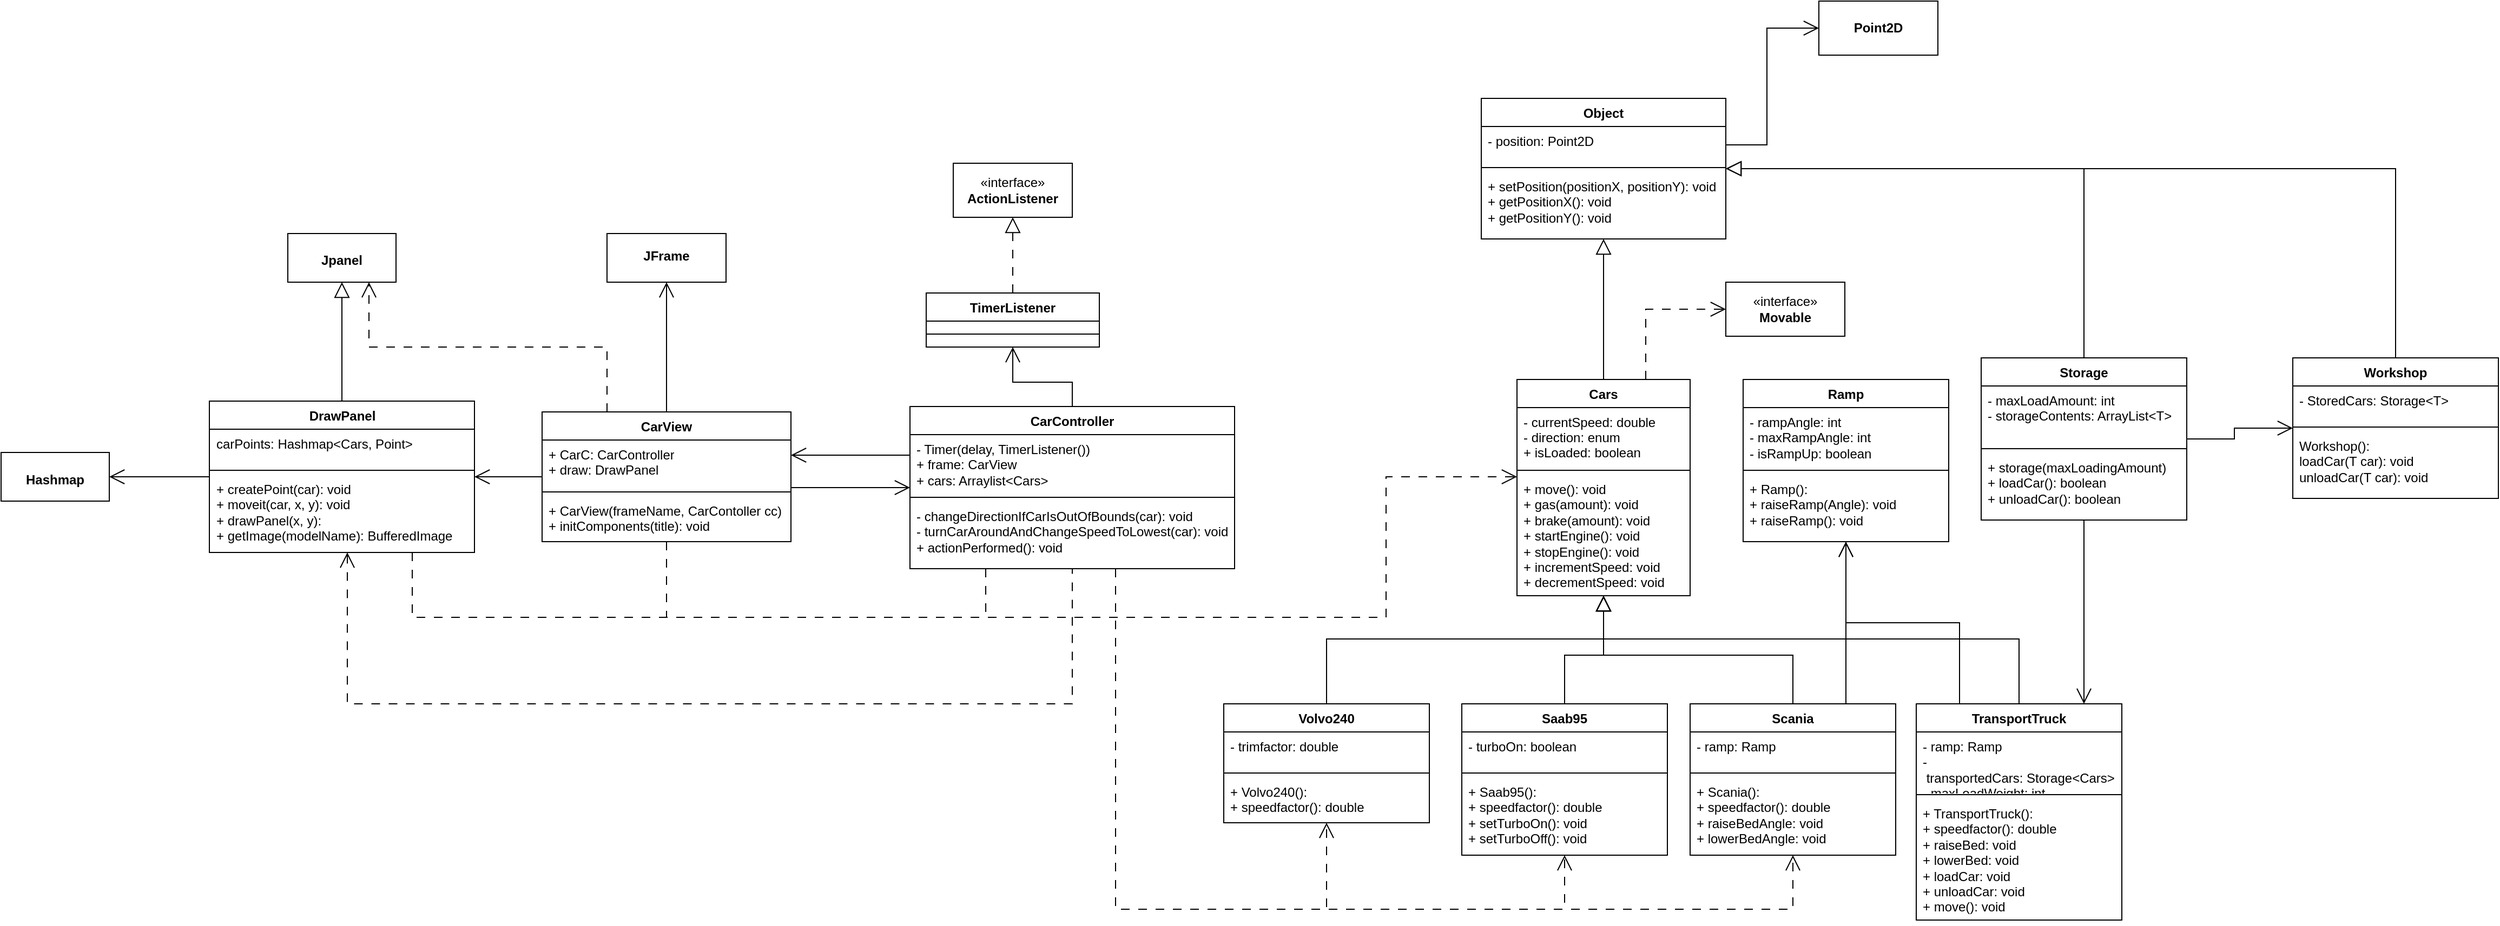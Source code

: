 <mxfile version="20.5.3" type="embed"><diagram name="Sida-1" id="79Vit4rN3zPTbxwFqr4g"><mxGraphModel dx="1635" dy="653" grid="1" gridSize="10" guides="1" tooltips="1" connect="1" arrows="1" fold="1" page="0" pageScale="1" pageWidth="827" pageHeight="1169" math="0" shadow="0"><root><mxCell id="0"/><mxCell id="1" parent="0"/><mxCell id="8SbexDcq0FFK5E7nXvhd-30" style="edgeStyle=orthogonalEdgeStyle;rounded=0;orthogonalLoop=1;jettySize=auto;html=1;endSize=12;endArrow=block;endFill=0;" parent="1" source="8SbexDcq0FFK5E7nXvhd-9" target="8SbexDcq0FFK5E7nXvhd-25" edge="1"><mxGeometry relative="1" as="geometry"><Array as="points"><mxPoint x="1685" y="195"/></Array></mxGeometry></mxCell><mxCell id="ZbwaUMLBzmyROPCRSQ0a-28" style="edgeStyle=orthogonalEdgeStyle;rounded=0;orthogonalLoop=1;jettySize=auto;html=1;endSize=12;endArrow=open;endFill=0;" parent="1" source="8SbexDcq0FFK5E7nXvhd-9" target="ZbwaUMLBzmyROPCRSQ0a-23" edge="1"><mxGeometry relative="1" as="geometry"/></mxCell><mxCell id="ZbwaUMLBzmyROPCRSQ0a-29" style="edgeStyle=orthogonalEdgeStyle;rounded=0;orthogonalLoop=1;jettySize=auto;html=1;endSize=12;endArrow=open;endFill=0;" parent="1" source="8SbexDcq0FFK5E7nXvhd-9" target="ZbwaUMLBzmyROPCRSQ0a-14" edge="1"><mxGeometry relative="1" as="geometry"><Array as="points"><mxPoint x="1685" y="640"/><mxPoint x="1685" y="640"/></Array></mxGeometry></mxCell><mxCell id="8SbexDcq0FFK5E7nXvhd-9" value="Storage" style="swimlane;fontStyle=1;align=center;verticalAlign=top;childLayout=stackLayout;horizontal=1;startSize=26;horizontalStack=0;resizeParent=1;resizeParentMax=0;resizeLast=0;collapsible=1;marginBottom=0;whiteSpace=wrap;html=1;labelBackgroundColor=none;" parent="1" vertex="1"><mxGeometry x="1590" y="370" width="190" height="150" as="geometry"><mxRectangle x="1145" y="437" width="90" height="30" as="alternateBounds"/></mxGeometry></mxCell><mxCell id="8SbexDcq0FFK5E7nXvhd-10" value="- maxLoadAmount: int&lt;br&gt;- storageContents: ArrayList&amp;lt;T&amp;gt;" style="text;align=left;verticalAlign=top;spacingLeft=4;spacingRight=4;overflow=hidden;rotatable=0;points=[[0,0.5],[1,0.5]];portConstraint=eastwest;whiteSpace=wrap;html=1;labelBackgroundColor=none;" parent="8SbexDcq0FFK5E7nXvhd-9" vertex="1"><mxGeometry y="26" width="190" height="54" as="geometry"/></mxCell><mxCell id="8SbexDcq0FFK5E7nXvhd-11" value="" style="line;strokeWidth=1;align=left;verticalAlign=middle;spacingTop=-1;spacingLeft=3;spacingRight=3;rotatable=0;labelPosition=right;points=[];portConstraint=eastwest;labelBackgroundColor=none;" parent="8SbexDcq0FFK5E7nXvhd-9" vertex="1"><mxGeometry y="80" width="190" height="8" as="geometry"/></mxCell><mxCell id="8SbexDcq0FFK5E7nXvhd-12" value="+ storage(maxLoadingAmount)&lt;br&gt;+ loadCar(): boolean&lt;br&gt;+ unloadCar(): boolean" style="text;align=left;verticalAlign=top;spacingLeft=4;spacingRight=4;overflow=hidden;rotatable=0;points=[[0,0.5],[1,0.5]];portConstraint=eastwest;whiteSpace=wrap;html=1;labelBackgroundColor=none;" parent="8SbexDcq0FFK5E7nXvhd-9" vertex="1"><mxGeometry y="88" width="190" height="62" as="geometry"/></mxCell><mxCell id="8SbexDcq0FFK5E7nXvhd-19" value="&lt;b&gt;Point2D&lt;/b&gt;" style="html=1;whiteSpace=wrap;labelBackgroundColor=none;" parent="1" vertex="1"><mxGeometry x="1440" y="40" width="110" height="50" as="geometry"/></mxCell><mxCell id="8SbexDcq0FFK5E7nXvhd-25" value="Object" style="swimlane;fontStyle=1;align=center;verticalAlign=top;childLayout=stackLayout;horizontal=1;startSize=26;horizontalStack=0;resizeParent=1;resizeParentMax=0;resizeLast=0;collapsible=1;marginBottom=0;whiteSpace=wrap;html=1;labelBackgroundColor=none;" parent="1" vertex="1"><mxGeometry x="1128" y="130" width="226" height="130" as="geometry"><mxRectangle x="1145" y="437" width="90" height="30" as="alternateBounds"/></mxGeometry></mxCell><mxCell id="8SbexDcq0FFK5E7nXvhd-26" value="- position: Point2D&amp;nbsp;" style="text;align=left;verticalAlign=top;spacingLeft=4;spacingRight=4;overflow=hidden;rotatable=0;points=[[0,0.5],[1,0.5]];portConstraint=eastwest;whiteSpace=wrap;html=1;labelBackgroundColor=none;" parent="8SbexDcq0FFK5E7nXvhd-25" vertex="1"><mxGeometry y="26" width="226" height="34" as="geometry"/></mxCell><mxCell id="8SbexDcq0FFK5E7nXvhd-27" value="" style="line;strokeWidth=1;align=left;verticalAlign=middle;spacingTop=-1;spacingLeft=3;spacingRight=3;rotatable=0;labelPosition=right;points=[];portConstraint=eastwest;labelBackgroundColor=none;" parent="8SbexDcq0FFK5E7nXvhd-25" vertex="1"><mxGeometry y="60" width="226" height="8" as="geometry"/></mxCell><mxCell id="8SbexDcq0FFK5E7nXvhd-28" value="+ setPosition(positionX, positionY): void&lt;br&gt;+ getPositionX(): void&lt;br&gt;+ getPositionY(): void" style="text;align=left;verticalAlign=top;spacingLeft=4;spacingRight=4;overflow=hidden;rotatable=0;points=[[0,0.5],[1,0.5]];portConstraint=eastwest;whiteSpace=wrap;html=1;labelBackgroundColor=none;" parent="8SbexDcq0FFK5E7nXvhd-25" vertex="1"><mxGeometry y="68" width="226" height="62" as="geometry"/></mxCell><mxCell id="8SbexDcq0FFK5E7nXvhd-29" style="edgeStyle=orthogonalEdgeStyle;rounded=0;orthogonalLoop=1;jettySize=auto;html=1;entryX=0;entryY=0.5;entryDx=0;entryDy=0;endArrow=open;endFill=0;endSize=12;" parent="1" source="8SbexDcq0FFK5E7nXvhd-26" target="8SbexDcq0FFK5E7nXvhd-19" edge="1"><mxGeometry relative="1" as="geometry"/></mxCell><mxCell id="8SbexDcq0FFK5E7nXvhd-31" value="«interface»&lt;br&gt;&lt;b&gt;Movable&lt;/b&gt;" style="html=1;whiteSpace=wrap;labelBackgroundColor=none;" parent="1" vertex="1"><mxGeometry x="1354" y="300" width="110" height="50" as="geometry"/></mxCell><mxCell id="8SbexDcq0FFK5E7nXvhd-36" style="edgeStyle=orthogonalEdgeStyle;rounded=0;orthogonalLoop=1;jettySize=auto;html=1;endSize=12;endArrow=block;endFill=0;" parent="1" source="8SbexDcq0FFK5E7nXvhd-32" target="8SbexDcq0FFK5E7nXvhd-25" edge="1"><mxGeometry relative="1" as="geometry"/></mxCell><mxCell id="8SbexDcq0FFK5E7nXvhd-37" style="edgeStyle=orthogonalEdgeStyle;rounded=0;orthogonalLoop=1;jettySize=auto;html=1;entryX=0;entryY=0.5;entryDx=0;entryDy=0;endSize=12;endArrow=open;endFill=0;dashed=1;dashPattern=8 8;" parent="1" source="8SbexDcq0FFK5E7nXvhd-32" target="8SbexDcq0FFK5E7nXvhd-31" edge="1"><mxGeometry relative="1" as="geometry"><Array as="points"><mxPoint x="1280" y="325"/></Array></mxGeometry></mxCell><mxCell id="8SbexDcq0FFK5E7nXvhd-32" value="Cars" style="swimlane;fontStyle=1;align=center;verticalAlign=top;childLayout=stackLayout;horizontal=1;startSize=26;horizontalStack=0;resizeParent=1;resizeLast=0;collapsible=1;marginBottom=0;rounded=0;shadow=0;strokeWidth=1;labelBackgroundColor=none;" parent="1" vertex="1"><mxGeometry x="1161" y="390" width="160" height="200" as="geometry"><mxRectangle x="230" y="140" width="160" height="26" as="alternateBounds"/></mxGeometry></mxCell><mxCell id="8SbexDcq0FFK5E7nXvhd-33" value="- currentSpeed: double&#10;- direction: enum&#10;+ isLoaded: boolean" style="text;align=left;verticalAlign=top;spacingLeft=4;spacingRight=4;overflow=hidden;rotatable=0;points=[[0,0.5],[1,0.5]];portConstraint=eastwest;labelBackgroundColor=none;" parent="8SbexDcq0FFK5E7nXvhd-32" vertex="1"><mxGeometry y="26" width="160" height="54" as="geometry"/></mxCell><mxCell id="8SbexDcq0FFK5E7nXvhd-34" value="" style="line;html=1;strokeWidth=1;align=left;verticalAlign=middle;spacingTop=-1;spacingLeft=3;spacingRight=3;rotatable=0;labelPosition=right;points=[];portConstraint=eastwest;labelBackgroundColor=none;" parent="8SbexDcq0FFK5E7nXvhd-32" vertex="1"><mxGeometry y="80" width="160" height="8" as="geometry"/></mxCell><mxCell id="8SbexDcq0FFK5E7nXvhd-35" value="+ move(): void&#10;+ gas(amount): void&#10;+ brake(amount): void&#10;+ startEngine(): void&#10;+ stopEngine(): void&#10;+ incrementSpeed: void&#10;+ decrementSpeed: void" style="text;align=left;verticalAlign=top;spacingLeft=4;spacingRight=4;overflow=hidden;rotatable=0;points=[[0,0.5],[1,0.5]];portConstraint=eastwest;labelBackgroundColor=none;spacing=2;fontSize=12;whiteSpace=wrap;" parent="8SbexDcq0FFK5E7nXvhd-32" vertex="1"><mxGeometry y="88" width="160" height="112" as="geometry"/></mxCell><mxCell id="ZbwaUMLBzmyROPCRSQ0a-18" style="edgeStyle=orthogonalEdgeStyle;rounded=0;orthogonalLoop=1;jettySize=auto;html=1;endSize=12;endArrow=block;endFill=0;" parent="1" source="ZbwaUMLBzmyROPCRSQ0a-1" target="8SbexDcq0FFK5E7nXvhd-32" edge="1"><mxGeometry relative="1" as="geometry"><Array as="points"><mxPoint x="985" y="630"/><mxPoint x="1241" y="630"/></Array></mxGeometry></mxCell><mxCell id="ZbwaUMLBzmyROPCRSQ0a-1" value="Volvo240" style="swimlane;fontStyle=1;align=center;verticalAlign=top;childLayout=stackLayout;horizontal=1;startSize=26;horizontalStack=0;resizeParent=1;resizeParentMax=0;resizeLast=0;collapsible=1;marginBottom=0;whiteSpace=wrap;html=1;labelBackgroundColor=none;" parent="1" vertex="1"><mxGeometry x="890" y="690" width="190" height="110" as="geometry"><mxRectangle x="1145" y="437" width="90" height="30" as="alternateBounds"/></mxGeometry></mxCell><mxCell id="ZbwaUMLBzmyROPCRSQ0a-2" value="- trimfactor: double" style="text;align=left;verticalAlign=top;spacingLeft=4;spacingRight=4;overflow=hidden;rotatable=0;points=[[0,0.5],[1,0.5]];portConstraint=eastwest;whiteSpace=wrap;html=1;labelBackgroundColor=none;" parent="ZbwaUMLBzmyROPCRSQ0a-1" vertex="1"><mxGeometry y="26" width="190" height="34" as="geometry"/></mxCell><mxCell id="ZbwaUMLBzmyROPCRSQ0a-3" value="" style="line;strokeWidth=1;align=left;verticalAlign=middle;spacingTop=-1;spacingLeft=3;spacingRight=3;rotatable=0;labelPosition=right;points=[];portConstraint=eastwest;labelBackgroundColor=none;" parent="ZbwaUMLBzmyROPCRSQ0a-1" vertex="1"><mxGeometry y="60" width="190" height="8" as="geometry"/></mxCell><mxCell id="ZbwaUMLBzmyROPCRSQ0a-4" value="+ Volvo240():&amp;nbsp;&lt;br&gt;+ speedfactor(): double" style="text;align=left;verticalAlign=top;spacingLeft=4;spacingRight=4;overflow=hidden;rotatable=0;points=[[0,0.5],[1,0.5]];portConstraint=eastwest;whiteSpace=wrap;html=1;labelBackgroundColor=none;" parent="ZbwaUMLBzmyROPCRSQ0a-1" vertex="1"><mxGeometry y="68" width="190" height="42" as="geometry"/></mxCell><mxCell id="ZbwaUMLBzmyROPCRSQ0a-19" style="edgeStyle=orthogonalEdgeStyle;rounded=0;orthogonalLoop=1;jettySize=auto;html=1;endSize=12;endArrow=block;endFill=0;" parent="1" source="ZbwaUMLBzmyROPCRSQ0a-5" target="8SbexDcq0FFK5E7nXvhd-32" edge="1"><mxGeometry relative="1" as="geometry"/></mxCell><mxCell id="ZbwaUMLBzmyROPCRSQ0a-5" value="Saab95" style="swimlane;fontStyle=1;align=center;verticalAlign=top;childLayout=stackLayout;horizontal=1;startSize=26;horizontalStack=0;resizeParent=1;resizeParentMax=0;resizeLast=0;collapsible=1;marginBottom=0;whiteSpace=wrap;html=1;labelBackgroundColor=none;" parent="1" vertex="1"><mxGeometry x="1110" y="690" width="190" height="140" as="geometry"><mxRectangle x="1145" y="437" width="90" height="30" as="alternateBounds"/></mxGeometry></mxCell><mxCell id="ZbwaUMLBzmyROPCRSQ0a-6" value="- turboOn: boolean" style="text;align=left;verticalAlign=top;spacingLeft=4;spacingRight=4;overflow=hidden;rotatable=0;points=[[0,0.5],[1,0.5]];portConstraint=eastwest;whiteSpace=wrap;html=1;labelBackgroundColor=none;" parent="ZbwaUMLBzmyROPCRSQ0a-5" vertex="1"><mxGeometry y="26" width="190" height="34" as="geometry"/></mxCell><mxCell id="ZbwaUMLBzmyROPCRSQ0a-7" value="" style="line;strokeWidth=1;align=left;verticalAlign=middle;spacingTop=-1;spacingLeft=3;spacingRight=3;rotatable=0;labelPosition=right;points=[];portConstraint=eastwest;labelBackgroundColor=none;" parent="ZbwaUMLBzmyROPCRSQ0a-5" vertex="1"><mxGeometry y="60" width="190" height="8" as="geometry"/></mxCell><mxCell id="ZbwaUMLBzmyROPCRSQ0a-8" value="+ Saab95():&amp;nbsp;&lt;br&gt;+ speedfactor(): double&lt;br&gt;+ setTurboOn(): void&lt;br&gt;+ setTurboOff(): void" style="text;align=left;verticalAlign=top;spacingLeft=4;spacingRight=4;overflow=hidden;rotatable=0;points=[[0,0.5],[1,0.5]];portConstraint=eastwest;whiteSpace=wrap;html=1;labelBackgroundColor=none;" parent="ZbwaUMLBzmyROPCRSQ0a-5" vertex="1"><mxGeometry y="68" width="190" height="72" as="geometry"/></mxCell><mxCell id="ZbwaUMLBzmyROPCRSQ0a-20" style="edgeStyle=orthogonalEdgeStyle;rounded=0;orthogonalLoop=1;jettySize=auto;html=1;endSize=12;endArrow=block;endFill=0;" parent="1" source="ZbwaUMLBzmyROPCRSQ0a-10" target="8SbexDcq0FFK5E7nXvhd-32" edge="1"><mxGeometry relative="1" as="geometry"/></mxCell><mxCell id="ZbwaUMLBzmyROPCRSQ0a-34" style="edgeStyle=orthogonalEdgeStyle;rounded=0;orthogonalLoop=1;jettySize=auto;html=1;endSize=12;endArrow=open;endFill=0;" parent="1" source="ZbwaUMLBzmyROPCRSQ0a-10" target="ZbwaUMLBzmyROPCRSQ0a-30" edge="1"><mxGeometry relative="1" as="geometry"><Array as="points"><mxPoint x="1465" y="670"/><mxPoint x="1465" y="670"/></Array></mxGeometry></mxCell><mxCell id="ZbwaUMLBzmyROPCRSQ0a-10" value="Scania" style="swimlane;fontStyle=1;align=center;verticalAlign=top;childLayout=stackLayout;horizontal=1;startSize=26;horizontalStack=0;resizeParent=1;resizeParentMax=0;resizeLast=0;collapsible=1;marginBottom=0;whiteSpace=wrap;html=1;labelBackgroundColor=none;" parent="1" vertex="1"><mxGeometry x="1321" y="690" width="190" height="140" as="geometry"><mxRectangle x="1145" y="437" width="90" height="30" as="alternateBounds"/></mxGeometry></mxCell><mxCell id="ZbwaUMLBzmyROPCRSQ0a-11" value="- ramp: Ramp" style="text;align=left;verticalAlign=top;spacingLeft=4;spacingRight=4;overflow=hidden;rotatable=0;points=[[0,0.5],[1,0.5]];portConstraint=eastwest;whiteSpace=wrap;html=1;labelBackgroundColor=none;" parent="ZbwaUMLBzmyROPCRSQ0a-10" vertex="1"><mxGeometry y="26" width="190" height="34" as="geometry"/></mxCell><mxCell id="ZbwaUMLBzmyROPCRSQ0a-12" value="" style="line;strokeWidth=1;align=left;verticalAlign=middle;spacingTop=-1;spacingLeft=3;spacingRight=3;rotatable=0;labelPosition=right;points=[];portConstraint=eastwest;labelBackgroundColor=none;" parent="ZbwaUMLBzmyROPCRSQ0a-10" vertex="1"><mxGeometry y="60" width="190" height="8" as="geometry"/></mxCell><mxCell id="ZbwaUMLBzmyROPCRSQ0a-13" value="+ Scania():&amp;nbsp;&lt;br&gt;+ speedfactor(): double&lt;br&gt;+ raiseBedAngle: void&lt;br&gt;+ lowerBedAngle: void" style="text;align=left;verticalAlign=top;spacingLeft=4;spacingRight=4;overflow=hidden;rotatable=0;points=[[0,0.5],[1,0.5]];portConstraint=eastwest;whiteSpace=wrap;html=1;labelBackgroundColor=none;" parent="ZbwaUMLBzmyROPCRSQ0a-10" vertex="1"><mxGeometry y="68" width="190" height="72" as="geometry"/></mxCell><mxCell id="ZbwaUMLBzmyROPCRSQ0a-21" style="edgeStyle=orthogonalEdgeStyle;rounded=0;orthogonalLoop=1;jettySize=auto;html=1;endSize=12;endArrow=block;endFill=0;" parent="1" source="ZbwaUMLBzmyROPCRSQ0a-14" target="8SbexDcq0FFK5E7nXvhd-32" edge="1"><mxGeometry relative="1" as="geometry"><Array as="points"><mxPoint x="1625" y="630"/><mxPoint x="1241" y="630"/></Array></mxGeometry></mxCell><mxCell id="ZbwaUMLBzmyROPCRSQ0a-35" style="edgeStyle=orthogonalEdgeStyle;rounded=0;orthogonalLoop=1;jettySize=auto;html=1;endSize=12;endArrow=open;endFill=0;" parent="1" source="ZbwaUMLBzmyROPCRSQ0a-14" target="ZbwaUMLBzmyROPCRSQ0a-30" edge="1"><mxGeometry relative="1" as="geometry"><Array as="points"><mxPoint x="1570" y="615"/><mxPoint x="1465" y="615"/></Array></mxGeometry></mxCell><mxCell id="ZbwaUMLBzmyROPCRSQ0a-14" value="TransportTruck" style="swimlane;fontStyle=1;align=center;verticalAlign=top;childLayout=stackLayout;horizontal=1;startSize=26;horizontalStack=0;resizeParent=1;resizeParentMax=0;resizeLast=0;collapsible=1;marginBottom=0;whiteSpace=wrap;html=1;labelBackgroundColor=none;" parent="1" vertex="1"><mxGeometry x="1530" y="690" width="190" height="200" as="geometry"><mxRectangle x="1145" y="437" width="90" height="30" as="alternateBounds"/></mxGeometry></mxCell><mxCell id="ZbwaUMLBzmyROPCRSQ0a-15" value="- ramp: Ramp&lt;br&gt;-&amp;nbsp;transportedCars:&amp;nbsp;Storage&amp;lt;Cars&amp;gt;&lt;br&gt;-&amp;nbsp;maxLoadWeight: int" style="text;align=left;verticalAlign=top;spacingLeft=4;spacingRight=4;overflow=hidden;rotatable=0;points=[[0,0.5],[1,0.5]];portConstraint=eastwest;whiteSpace=wrap;html=1;labelBackgroundColor=none;" parent="ZbwaUMLBzmyROPCRSQ0a-14" vertex="1"><mxGeometry y="26" width="190" height="54" as="geometry"/></mxCell><mxCell id="ZbwaUMLBzmyROPCRSQ0a-16" value="" style="line;strokeWidth=1;align=left;verticalAlign=middle;spacingTop=-1;spacingLeft=3;spacingRight=3;rotatable=0;labelPosition=right;points=[];portConstraint=eastwest;labelBackgroundColor=none;" parent="ZbwaUMLBzmyROPCRSQ0a-14" vertex="1"><mxGeometry y="80" width="190" height="8" as="geometry"/></mxCell><mxCell id="ZbwaUMLBzmyROPCRSQ0a-17" value="+ TransportTruck():&amp;nbsp;&lt;br&gt;+ speedfactor(): double&lt;br&gt;+ raiseBed: void&lt;br&gt;+ lowerBed: void&lt;br&gt;+ loadCar: void&lt;br&gt;+ unloadCar: void&lt;br&gt;+ move(): void" style="text;align=left;verticalAlign=top;spacingLeft=4;spacingRight=4;overflow=hidden;rotatable=0;points=[[0,0.5],[1,0.5]];portConstraint=eastwest;whiteSpace=wrap;html=1;labelBackgroundColor=none;" parent="ZbwaUMLBzmyROPCRSQ0a-14" vertex="1"><mxGeometry y="88" width="190" height="112" as="geometry"/></mxCell><mxCell id="ZbwaUMLBzmyROPCRSQ0a-27" style="edgeStyle=orthogonalEdgeStyle;rounded=0;orthogonalLoop=1;jettySize=auto;html=1;endSize=12;endArrow=block;endFill=0;" parent="1" source="ZbwaUMLBzmyROPCRSQ0a-23" target="8SbexDcq0FFK5E7nXvhd-25" edge="1"><mxGeometry relative="1" as="geometry"><Array as="points"><mxPoint x="1973" y="195"/></Array></mxGeometry></mxCell><mxCell id="ZbwaUMLBzmyROPCRSQ0a-23" value="Workshop" style="swimlane;fontStyle=1;align=center;verticalAlign=top;childLayout=stackLayout;horizontal=1;startSize=26;horizontalStack=0;resizeParent=1;resizeParentMax=0;resizeLast=0;collapsible=1;marginBottom=0;whiteSpace=wrap;html=1;labelBackgroundColor=none;" parent="1" vertex="1"><mxGeometry x="1878" y="370" width="190" height="130" as="geometry"><mxRectangle x="1145" y="437" width="90" height="30" as="alternateBounds"/></mxGeometry></mxCell><mxCell id="ZbwaUMLBzmyROPCRSQ0a-24" value="-&amp;nbsp;StoredCars: Storage&amp;lt;T&amp;gt;" style="text;align=left;verticalAlign=top;spacingLeft=4;spacingRight=4;overflow=hidden;rotatable=0;points=[[0,0.5],[1,0.5]];portConstraint=eastwest;whiteSpace=wrap;html=1;labelBackgroundColor=none;" parent="ZbwaUMLBzmyROPCRSQ0a-23" vertex="1"><mxGeometry y="26" width="190" height="34" as="geometry"/></mxCell><mxCell id="ZbwaUMLBzmyROPCRSQ0a-25" value="" style="line;strokeWidth=1;align=left;verticalAlign=middle;spacingTop=-1;spacingLeft=3;spacingRight=3;rotatable=0;labelPosition=right;points=[];portConstraint=eastwest;labelBackgroundColor=none;" parent="ZbwaUMLBzmyROPCRSQ0a-23" vertex="1"><mxGeometry y="60" width="190" height="8" as="geometry"/></mxCell><mxCell id="ZbwaUMLBzmyROPCRSQ0a-26" value="Workshop():&lt;br&gt;loadCar(T car): void&lt;br&gt;unloadCar(T car): void" style="text;align=left;verticalAlign=top;spacingLeft=4;spacingRight=4;overflow=hidden;rotatable=0;points=[[0,0.5],[1,0.5]];portConstraint=eastwest;whiteSpace=wrap;html=1;labelBackgroundColor=none;" parent="ZbwaUMLBzmyROPCRSQ0a-23" vertex="1"><mxGeometry y="68" width="190" height="62" as="geometry"/></mxCell><mxCell id="ZbwaUMLBzmyROPCRSQ0a-30" value="Ramp" style="swimlane;fontStyle=1;align=center;verticalAlign=top;childLayout=stackLayout;horizontal=1;startSize=26;horizontalStack=0;resizeParent=1;resizeParentMax=0;resizeLast=0;collapsible=1;marginBottom=0;whiteSpace=wrap;html=1;labelBackgroundColor=none;" parent="1" vertex="1"><mxGeometry x="1370" y="390" width="190" height="150" as="geometry"><mxRectangle x="1145" y="437" width="90" height="30" as="alternateBounds"/></mxGeometry></mxCell><mxCell id="ZbwaUMLBzmyROPCRSQ0a-31" value="- rampAngle: int&lt;br&gt;- maxRampAngle: int&lt;br&gt;- isRampUp: boolean" style="text;align=left;verticalAlign=top;spacingLeft=4;spacingRight=4;overflow=hidden;rotatable=0;points=[[0,0.5],[1,0.5]];portConstraint=eastwest;whiteSpace=wrap;html=1;labelBackgroundColor=none;" parent="ZbwaUMLBzmyROPCRSQ0a-30" vertex="1"><mxGeometry y="26" width="190" height="54" as="geometry"/></mxCell><mxCell id="ZbwaUMLBzmyROPCRSQ0a-32" value="" style="line;strokeWidth=1;align=left;verticalAlign=middle;spacingTop=-1;spacingLeft=3;spacingRight=3;rotatable=0;labelPosition=right;points=[];portConstraint=eastwest;labelBackgroundColor=none;" parent="ZbwaUMLBzmyROPCRSQ0a-30" vertex="1"><mxGeometry y="80" width="190" height="8" as="geometry"/></mxCell><mxCell id="ZbwaUMLBzmyROPCRSQ0a-33" value="+ Ramp():&lt;br&gt;+ raiseRamp(Angle): void&lt;br&gt;+ raiseRamp(): void" style="text;align=left;verticalAlign=top;spacingLeft=4;spacingRight=4;overflow=hidden;rotatable=0;points=[[0,0.5],[1,0.5]];portConstraint=eastwest;whiteSpace=wrap;html=1;labelBackgroundColor=none;" parent="ZbwaUMLBzmyROPCRSQ0a-30" vertex="1"><mxGeometry y="88" width="190" height="62" as="geometry"/></mxCell><mxCell id="ZbwaUMLBzmyROPCRSQ0a-36" value="&lt;div align=&quot;center&quot;&gt;&lt;b&gt;&lt;br&gt;&lt;/b&gt;&lt;/div&gt;&lt;b&gt;JFrame&lt;/b&gt;" style="verticalAlign=top;align=center;overflow=fill;fontSize=12;fontFamily=Helvetica;html=1;whiteSpace=wrap;labelBackgroundColor=none;" parent="1" vertex="1"><mxGeometry x="320" y="255" width="110" height="45" as="geometry"/></mxCell><mxCell id="ZbwaUMLBzmyROPCRSQ0a-37" value="&lt;p style=&quot;margin:0px;margin-top:4px;text-align:center;&quot;&gt;&lt;br&gt;&lt;b&gt;Jpanel&lt;/b&gt;&lt;/p&gt;" style="verticalAlign=top;align=left;overflow=fill;fontSize=12;fontFamily=Helvetica;html=1;whiteSpace=wrap;labelBackgroundColor=none;" parent="1" vertex="1"><mxGeometry x="25" y="255" width="100" height="45" as="geometry"/></mxCell><mxCell id="ZbwaUMLBzmyROPCRSQ0a-38" value="&lt;div&gt;«interface»&lt;/div&gt;&lt;div&gt;&lt;b&gt;ActionListener&lt;/b&gt;&lt;/div&gt;" style="html=1;whiteSpace=wrap;labelBackgroundColor=none;" parent="1" vertex="1"><mxGeometry x="640" y="190" width="110" height="50" as="geometry"/></mxCell><mxCell id="ZbwaUMLBzmyROPCRSQ0a-42" style="edgeStyle=orthogonalEdgeStyle;rounded=0;orthogonalLoop=1;jettySize=auto;html=1;endSize=12;endArrow=block;endFill=0;dashed=1;dashPattern=8 8;" parent="1" source="ZbwaUMLBzmyROPCRSQ0a-39" target="ZbwaUMLBzmyROPCRSQ0a-38" edge="1"><mxGeometry relative="1" as="geometry"/></mxCell><mxCell id="ZbwaUMLBzmyROPCRSQ0a-39" value="TimerListener" style="swimlane;fontStyle=1;align=center;verticalAlign=top;childLayout=stackLayout;horizontal=1;startSize=26;horizontalStack=0;resizeParent=1;resizeParentMax=0;resizeLast=0;collapsible=1;marginBottom=0;whiteSpace=wrap;html=1;labelBackgroundColor=none;" parent="1" vertex="1"><mxGeometry x="615" y="310" width="160" height="50" as="geometry"/></mxCell><mxCell id="ZbwaUMLBzmyROPCRSQ0a-40" value="" style="line;strokeWidth=1;align=left;verticalAlign=middle;spacingTop=-1;spacingLeft=3;spacingRight=3;rotatable=0;labelPosition=right;points=[];portConstraint=eastwest;labelBackgroundColor=none;" parent="ZbwaUMLBzmyROPCRSQ0a-39" vertex="1"><mxGeometry y="26" width="160" height="24" as="geometry"/></mxCell><mxCell id="ZbwaUMLBzmyROPCRSQ0a-41" value="+ method(type): type" style="text;strokeColor=none;fillColor=none;align=left;verticalAlign=top;spacingLeft=4;spacingRight=4;overflow=hidden;rotatable=0;points=[[0,0.5],[1,0.5]];portConstraint=eastwest;whiteSpace=wrap;html=1;fontColor=#393C56;labelBackgroundColor=none;" parent="ZbwaUMLBzmyROPCRSQ0a-39" vertex="1"><mxGeometry y="50" width="160" as="geometry"/></mxCell><mxCell id="ZbwaUMLBzmyROPCRSQ0a-59" style="edgeStyle=orthogonalEdgeStyle;rounded=0;orthogonalLoop=1;jettySize=auto;html=1;endSize=12;endArrow=open;endFill=0;" parent="1" source="ZbwaUMLBzmyROPCRSQ0a-47" target="ZbwaUMLBzmyROPCRSQ0a-39" edge="1"><mxGeometry relative="1" as="geometry"/></mxCell><mxCell id="ZbwaUMLBzmyROPCRSQ0a-62" style="edgeStyle=orthogonalEdgeStyle;rounded=0;orthogonalLoop=1;jettySize=auto;html=1;endSize=12;endArrow=open;endFill=0;" parent="1" source="ZbwaUMLBzmyROPCRSQ0a-47" target="ZbwaUMLBzmyROPCRSQ0a-51" edge="1"><mxGeometry relative="1" as="geometry"><Array as="points"><mxPoint x="550" y="460"/><mxPoint x="550" y="460"/></Array></mxGeometry></mxCell><mxCell id="ZbwaUMLBzmyROPCRSQ0a-68" style="edgeStyle=orthogonalEdgeStyle;rounded=0;orthogonalLoop=1;jettySize=auto;html=1;endSize=12;endArrow=open;endFill=0;dashed=1;dashPattern=8 8;" parent="1" source="ZbwaUMLBzmyROPCRSQ0a-47" target="ZbwaUMLBzmyROPCRSQ0a-1" edge="1"><mxGeometry relative="1" as="geometry"><Array as="points"><mxPoint x="790" y="880"/><mxPoint x="985" y="880"/></Array></mxGeometry></mxCell><mxCell id="ZbwaUMLBzmyROPCRSQ0a-69" style="edgeStyle=orthogonalEdgeStyle;rounded=0;orthogonalLoop=1;jettySize=auto;html=1;endSize=12;endArrow=open;endFill=0;dashed=1;dashPattern=8 8;" parent="1" source="ZbwaUMLBzmyROPCRSQ0a-47" target="ZbwaUMLBzmyROPCRSQ0a-5" edge="1"><mxGeometry relative="1" as="geometry"><Array as="points"><mxPoint x="790" y="880"/><mxPoint x="1205" y="880"/></Array></mxGeometry></mxCell><mxCell id="ZbwaUMLBzmyROPCRSQ0a-70" style="edgeStyle=orthogonalEdgeStyle;rounded=0;orthogonalLoop=1;jettySize=auto;html=1;endSize=12;endArrow=open;endFill=0;dashed=1;dashPattern=8 8;" parent="1" source="ZbwaUMLBzmyROPCRSQ0a-47" target="ZbwaUMLBzmyROPCRSQ0a-10" edge="1"><mxGeometry relative="1" as="geometry"><Array as="points"><mxPoint x="790" y="880"/><mxPoint x="1416" y="880"/></Array></mxGeometry></mxCell><mxCell id="ZbwaUMLBzmyROPCRSQ0a-72" style="edgeStyle=orthogonalEdgeStyle;rounded=0;orthogonalLoop=1;jettySize=auto;html=1;dashed=1;dashPattern=8 8;endArrow=none;endFill=0;" parent="1" source="ZbwaUMLBzmyROPCRSQ0a-47" edge="1"><mxGeometry relative="1" as="geometry"><mxPoint x="670.048" y="610" as="targetPoint"/><Array as="points"><mxPoint x="670" y="580"/><mxPoint x="670" y="580"/></Array></mxGeometry></mxCell><mxCell id="ZbwaUMLBzmyROPCRSQ0a-47" value="CarController" style="swimlane;fontStyle=1;align=center;verticalAlign=top;childLayout=stackLayout;horizontal=1;startSize=26;horizontalStack=0;resizeParent=1;resizeParentMax=0;resizeLast=0;collapsible=1;marginBottom=0;whiteSpace=wrap;html=1;labelBackgroundColor=none;" parent="1" vertex="1"><mxGeometry x="600" y="415" width="300" height="150" as="geometry"><mxRectangle x="1145" y="437" width="90" height="30" as="alternateBounds"/></mxGeometry></mxCell><mxCell id="ZbwaUMLBzmyROPCRSQ0a-48" value="- Timer(delay, TimerListener())&lt;br&gt;+ frame: CarView&lt;br&gt;+ cars: Arraylist&amp;lt;Cars&amp;gt;" style="text;align=left;verticalAlign=top;spacingLeft=4;spacingRight=4;overflow=hidden;rotatable=0;points=[[0,0.5],[1,0.5]];portConstraint=eastwest;whiteSpace=wrap;html=1;labelBackgroundColor=none;" parent="ZbwaUMLBzmyROPCRSQ0a-47" vertex="1"><mxGeometry y="26" width="300" height="54" as="geometry"/></mxCell><mxCell id="ZbwaUMLBzmyROPCRSQ0a-49" value="" style="line;strokeWidth=1;align=left;verticalAlign=middle;spacingTop=-1;spacingLeft=3;spacingRight=3;rotatable=0;labelPosition=right;points=[];portConstraint=eastwest;labelBackgroundColor=none;" parent="ZbwaUMLBzmyROPCRSQ0a-47" vertex="1"><mxGeometry y="80" width="300" height="8" as="geometry"/></mxCell><mxCell id="ZbwaUMLBzmyROPCRSQ0a-50" value="- changeDirectionIfCarIsOutOfBounds(car): void&lt;br&gt;-&amp;nbsp;turnCarAroundAndChangeSpeedToLowest(car): void&lt;br&gt;+ actionPerformed(): void" style="text;align=left;verticalAlign=top;spacingLeft=4;spacingRight=4;overflow=hidden;rotatable=0;points=[[0,0.5],[1,0.5]];portConstraint=eastwest;whiteSpace=wrap;html=1;labelBackgroundColor=none;" parent="ZbwaUMLBzmyROPCRSQ0a-47" vertex="1"><mxGeometry y="88" width="300" height="62" as="geometry"/></mxCell><mxCell id="ZbwaUMLBzmyROPCRSQ0a-61" style="edgeStyle=orthogonalEdgeStyle;rounded=0;orthogonalLoop=1;jettySize=auto;html=1;endSize=12;endArrow=open;endFill=0;" parent="1" source="ZbwaUMLBzmyROPCRSQ0a-51" target="ZbwaUMLBzmyROPCRSQ0a-47" edge="1"><mxGeometry relative="1" as="geometry"><Array as="points"><mxPoint x="510" y="490"/><mxPoint x="510" y="490"/></Array></mxGeometry></mxCell><mxCell id="ZbwaUMLBzmyROPCRSQ0a-63" style="edgeStyle=orthogonalEdgeStyle;rounded=0;orthogonalLoop=1;jettySize=auto;html=1;endSize=12;endArrow=open;endFill=0;" parent="1" source="ZbwaUMLBzmyROPCRSQ0a-51" target="ZbwaUMLBzmyROPCRSQ0a-55" edge="1"><mxGeometry relative="1" as="geometry"><Array as="points"><mxPoint x="310" y="495"/><mxPoint x="310" y="495"/></Array></mxGeometry></mxCell><mxCell id="ZbwaUMLBzmyROPCRSQ0a-64" style="edgeStyle=orthogonalEdgeStyle;rounded=0;orthogonalLoop=1;jettySize=auto;html=1;endSize=12;endArrow=open;endFill=0;" parent="1" source="ZbwaUMLBzmyROPCRSQ0a-51" target="ZbwaUMLBzmyROPCRSQ0a-36" edge="1"><mxGeometry relative="1" as="geometry"/></mxCell><mxCell id="ZbwaUMLBzmyROPCRSQ0a-66" style="edgeStyle=orthogonalEdgeStyle;rounded=0;orthogonalLoop=1;jettySize=auto;html=1;entryX=0.75;entryY=1;entryDx=0;entryDy=0;endSize=12;endArrow=open;endFill=0;dashed=1;dashPattern=8 8;" parent="1" source="ZbwaUMLBzmyROPCRSQ0a-51" target="ZbwaUMLBzmyROPCRSQ0a-37" edge="1"><mxGeometry relative="1" as="geometry"><Array as="points"><mxPoint x="320" y="360"/><mxPoint x="100" y="360"/></Array></mxGeometry></mxCell><mxCell id="ZbwaUMLBzmyROPCRSQ0a-73" style="edgeStyle=orthogonalEdgeStyle;rounded=0;orthogonalLoop=1;jettySize=auto;html=1;endArrow=none;endFill=0;dashed=1;dashPattern=8 8;" parent="1" source="ZbwaUMLBzmyROPCRSQ0a-51" edge="1"><mxGeometry relative="1" as="geometry"><mxPoint x="375" y="610" as="targetPoint"/></mxGeometry></mxCell><mxCell id="ZbwaUMLBzmyROPCRSQ0a-51" value="CarView" style="swimlane;fontStyle=1;align=center;verticalAlign=top;childLayout=stackLayout;horizontal=1;startSize=26;horizontalStack=0;resizeParent=1;resizeParentMax=0;resizeLast=0;collapsible=1;marginBottom=0;whiteSpace=wrap;html=1;labelBackgroundColor=none;" parent="1" vertex="1"><mxGeometry x="260" y="420" width="230" height="120" as="geometry"><mxRectangle x="1145" y="437" width="90" height="30" as="alternateBounds"/></mxGeometry></mxCell><mxCell id="ZbwaUMLBzmyROPCRSQ0a-52" value="+ CarC: CarController&lt;br&gt;+ draw: DrawPanel" style="text;align=left;verticalAlign=top;spacingLeft=4;spacingRight=4;overflow=hidden;rotatable=0;points=[[0,0.5],[1,0.5]];portConstraint=eastwest;whiteSpace=wrap;html=1;labelBackgroundColor=none;" parent="ZbwaUMLBzmyROPCRSQ0a-51" vertex="1"><mxGeometry y="26" width="230" height="44" as="geometry"/></mxCell><mxCell id="ZbwaUMLBzmyROPCRSQ0a-53" value="" style="line;strokeWidth=1;align=left;verticalAlign=middle;spacingTop=-1;spacingLeft=3;spacingRight=3;rotatable=0;labelPosition=right;points=[];portConstraint=eastwest;labelBackgroundColor=none;" parent="ZbwaUMLBzmyROPCRSQ0a-51" vertex="1"><mxGeometry y="70" width="230" height="8" as="geometry"/></mxCell><mxCell id="ZbwaUMLBzmyROPCRSQ0a-54" value="+ CarView(frameName, CarContoller cc)&lt;br&gt;+ initComponents(title): void" style="text;align=left;verticalAlign=top;spacingLeft=4;spacingRight=4;overflow=hidden;rotatable=0;points=[[0,0.5],[1,0.5]];portConstraint=eastwest;whiteSpace=wrap;html=1;labelBackgroundColor=none;" parent="ZbwaUMLBzmyROPCRSQ0a-51" vertex="1"><mxGeometry y="78" width="230" height="42" as="geometry"/></mxCell><mxCell id="ZbwaUMLBzmyROPCRSQ0a-60" style="edgeStyle=orthogonalEdgeStyle;rounded=0;orthogonalLoop=1;jettySize=auto;html=1;endSize=12;endArrow=none;endFill=0;dashed=1;dashPattern=8 8;startArrow=open;startFill=0;targetPerimeterSpacing=0;startSize=12;" parent="1" source="ZbwaUMLBzmyROPCRSQ0a-55" target="ZbwaUMLBzmyROPCRSQ0a-47" edge="1"><mxGeometry relative="1" as="geometry"><mxPoint x="80" y="590" as="sourcePoint"/><Array as="points"><mxPoint x="80" y="690"/><mxPoint x="750" y="690"/></Array></mxGeometry></mxCell><mxCell id="ZbwaUMLBzmyROPCRSQ0a-65" style="edgeStyle=orthogonalEdgeStyle;rounded=0;orthogonalLoop=1;jettySize=auto;html=1;endSize=12;endArrow=block;endFill=0;" parent="1" source="ZbwaUMLBzmyROPCRSQ0a-55" target="ZbwaUMLBzmyROPCRSQ0a-37" edge="1"><mxGeometry relative="1" as="geometry"/></mxCell><mxCell id="ZbwaUMLBzmyROPCRSQ0a-75" style="edgeStyle=orthogonalEdgeStyle;rounded=0;orthogonalLoop=1;jettySize=auto;html=1;endSize=12;endArrow=open;endFill=0;" parent="1" source="ZbwaUMLBzmyROPCRSQ0a-55" target="ZbwaUMLBzmyROPCRSQ0a-74" edge="1"><mxGeometry relative="1" as="geometry"/></mxCell><mxCell id="ZbwaUMLBzmyROPCRSQ0a-55" value="DrawPanel" style="swimlane;fontStyle=1;align=center;verticalAlign=top;childLayout=stackLayout;horizontal=1;startSize=26;horizontalStack=0;resizeParent=1;resizeParentMax=0;resizeLast=0;collapsible=1;marginBottom=0;whiteSpace=wrap;html=1;labelBackgroundColor=none;" parent="1" vertex="1"><mxGeometry x="-47.5" y="410" width="245" height="140" as="geometry"><mxRectangle x="1145" y="437" width="90" height="30" as="alternateBounds"/></mxGeometry></mxCell><mxCell id="ZbwaUMLBzmyROPCRSQ0a-56" value="carPoints: Hashmap&amp;lt;Cars, Point&amp;gt;" style="text;align=left;verticalAlign=top;spacingLeft=4;spacingRight=4;overflow=hidden;rotatable=0;points=[[0,0.5],[1,0.5]];portConstraint=eastwest;whiteSpace=wrap;html=1;labelBackgroundColor=none;" parent="ZbwaUMLBzmyROPCRSQ0a-55" vertex="1"><mxGeometry y="26" width="245" height="34" as="geometry"/></mxCell><mxCell id="ZbwaUMLBzmyROPCRSQ0a-57" value="" style="line;strokeWidth=1;align=left;verticalAlign=middle;spacingTop=-1;spacingLeft=3;spacingRight=3;rotatable=0;labelPosition=right;points=[];portConstraint=eastwest;labelBackgroundColor=none;" parent="ZbwaUMLBzmyROPCRSQ0a-55" vertex="1"><mxGeometry y="60" width="245" height="8" as="geometry"/></mxCell><mxCell id="ZbwaUMLBzmyROPCRSQ0a-58" value="+ createPoint(car): void&lt;br&gt;+ moveit(car, x, y): void&lt;br&gt;+ drawPanel(x, y):&amp;nbsp;&lt;br&gt;+ getImage(modelName): BufferedImage" style="text;align=left;verticalAlign=top;spacingLeft=4;spacingRight=4;overflow=hidden;rotatable=0;points=[[0,0.5],[1,0.5]];portConstraint=eastwest;whiteSpace=wrap;html=1;labelBackgroundColor=none;" parent="ZbwaUMLBzmyROPCRSQ0a-55" vertex="1"><mxGeometry y="68" width="245" height="72" as="geometry"/></mxCell><mxCell id="ZbwaUMLBzmyROPCRSQ0a-67" style="edgeStyle=orthogonalEdgeStyle;rounded=0;orthogonalLoop=1;jettySize=auto;html=1;endSize=12;endArrow=open;endFill=0;dashed=1;dashPattern=8 8;" parent="1" source="ZbwaUMLBzmyROPCRSQ0a-55" target="8SbexDcq0FFK5E7nXvhd-32" edge="1"><mxGeometry relative="1" as="geometry"><mxPoint x="1130" y="500" as="targetPoint"/><Array as="points"><mxPoint x="140" y="610"/><mxPoint x="1040" y="610"/><mxPoint x="1040" y="480"/></Array></mxGeometry></mxCell><mxCell id="ZbwaUMLBzmyROPCRSQ0a-74" value="&lt;p style=&quot;margin:0px;margin-top:4px;text-align:center;&quot;&gt;&lt;br&gt;&lt;b&gt;Hashmap&lt;/b&gt;&lt;/p&gt;" style="verticalAlign=top;align=left;overflow=fill;fontSize=12;fontFamily=Helvetica;html=1;whiteSpace=wrap;labelBackgroundColor=none;" parent="1" vertex="1"><mxGeometry x="-240" y="457.5" width="100" height="45" as="geometry"/></mxCell></root></mxGraphModel></diagram></mxfile>